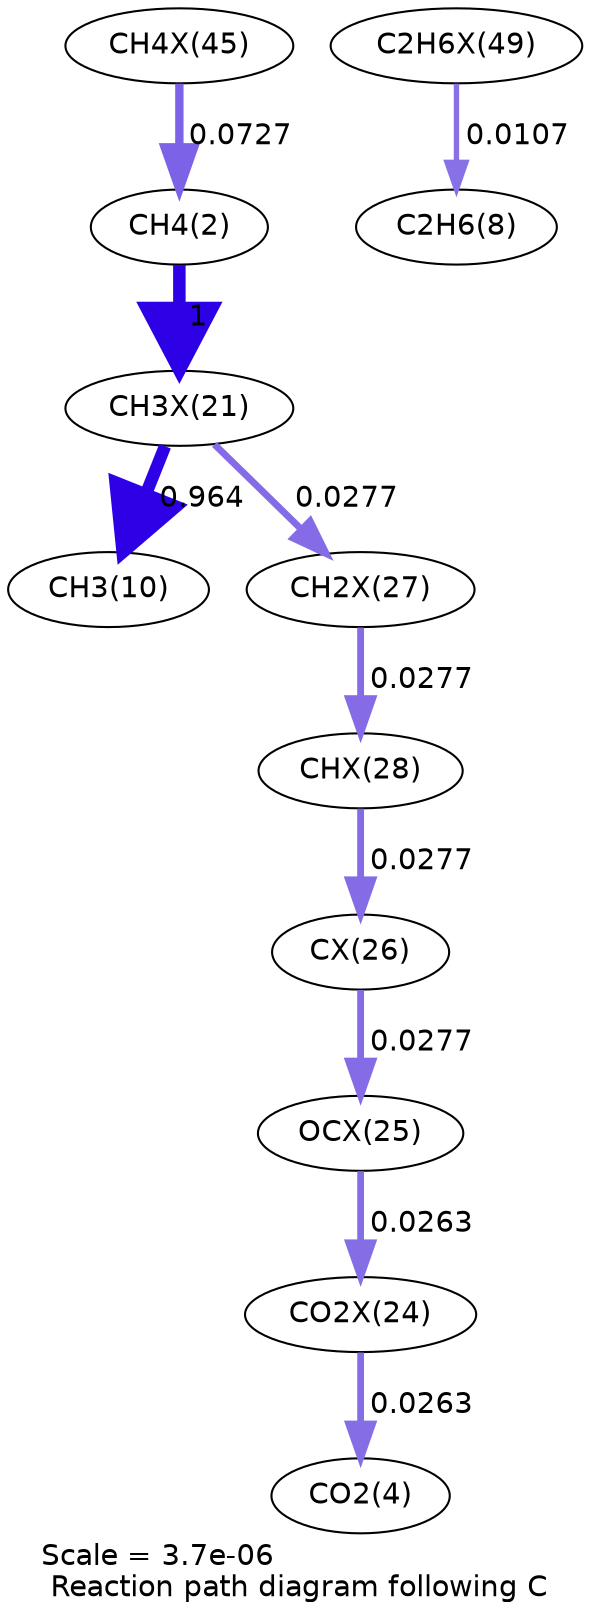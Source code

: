 digraph reaction_paths {
center=1;
s86 -> s4[fontname="Helvetica", penwidth=4.02, arrowsize=2.01, color="0.7, 0.573, 0.9"
, label=" 0.0727"];
s4 -> s78[fontname="Helvetica", penwidth=6, arrowsize=3, color="0.7, 1.5, 0.9"
, label=" 1"];
s90 -> s10[fontname="Helvetica", penwidth=2.58, arrowsize=1.29, color="0.7, 0.511, 0.9"
, label=" 0.0107"];
s78 -> s12[fontname="Helvetica", penwidth=5.97, arrowsize=2.99, color="0.7, 1.46, 0.9"
, label=" 0.964"];
s78 -> s84[fontname="Helvetica", penwidth=3.29, arrowsize=1.65, color="0.7, 0.528, 0.9"
, label=" 0.0277"];
s84 -> s85[fontname="Helvetica", penwidth=3.29, arrowsize=1.65, color="0.7, 0.528, 0.9"
, label=" 0.0277"];
s85 -> s83[fontname="Helvetica", penwidth=3.29, arrowsize=1.65, color="0.7, 0.528, 0.9"
, label=" 0.0277"];
s83 -> s82[fontname="Helvetica", penwidth=3.29, arrowsize=1.65, color="0.7, 0.528, 0.9"
, label=" 0.0277"];
s82 -> s81[fontname="Helvetica", penwidth=3.25, arrowsize=1.63, color="0.7, 0.526, 0.9"
, label=" 0.0263"];
s81 -> s6[fontname="Helvetica", penwidth=3.25, arrowsize=1.63, color="0.7, 0.526, 0.9"
, label=" 0.0263"];
s4 [ fontname="Helvetica", label="CH4(2)"];
s6 [ fontname="Helvetica", label="CO2(4)"];
s10 [ fontname="Helvetica", label="C2H6(8)"];
s12 [ fontname="Helvetica", label="CH3(10)"];
s78 [ fontname="Helvetica", label="CH3X(21)"];
s81 [ fontname="Helvetica", label="CO2X(24)"];
s82 [ fontname="Helvetica", label="OCX(25)"];
s83 [ fontname="Helvetica", label="CX(26)"];
s84 [ fontname="Helvetica", label="CH2X(27)"];
s85 [ fontname="Helvetica", label="CHX(28)"];
s86 [ fontname="Helvetica", label="CH4X(45)"];
s90 [ fontname="Helvetica", label="C2H6X(49)"];
 label = "Scale = 3.7e-06\l Reaction path diagram following C";
 fontname = "Helvetica";
}
